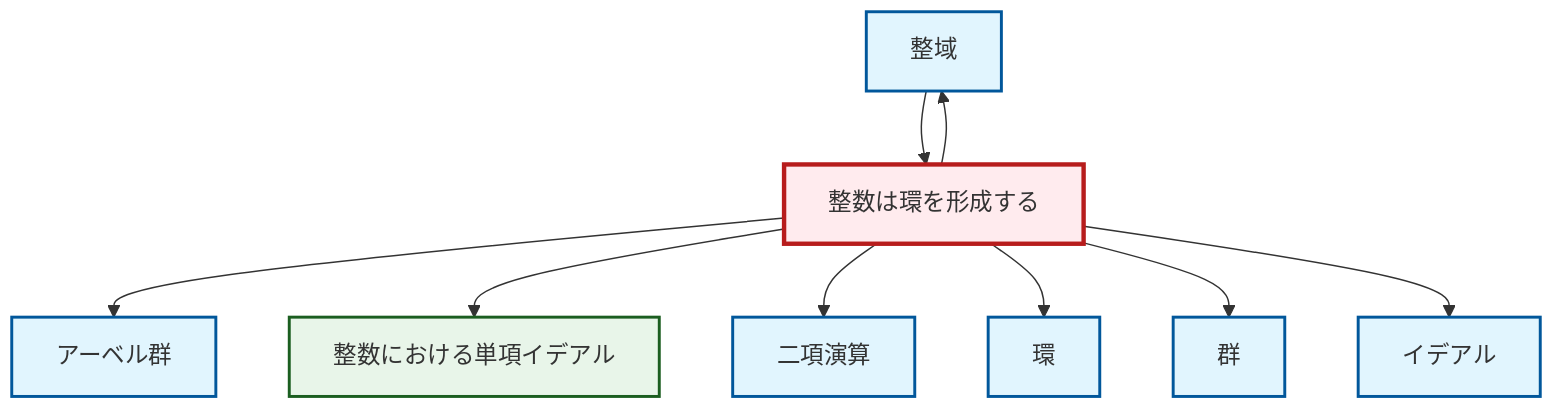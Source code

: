 graph TD
    classDef definition fill:#e1f5fe,stroke:#01579b,stroke-width:2px
    classDef theorem fill:#f3e5f5,stroke:#4a148c,stroke-width:2px
    classDef axiom fill:#fff3e0,stroke:#e65100,stroke-width:2px
    classDef example fill:#e8f5e9,stroke:#1b5e20,stroke-width:2px
    classDef current fill:#ffebee,stroke:#b71c1c,stroke-width:3px
    def-ideal["イデアル"]:::definition
    ex-principal-ideal["整数における単項イデアル"]:::example
    def-integral-domain["整域"]:::definition
    def-abelian-group["アーベル群"]:::definition
    ex-integers-ring["整数は環を形成する"]:::example
    def-group["群"]:::definition
    def-binary-operation["二項演算"]:::definition
    def-ring["環"]:::definition
    ex-integers-ring --> def-abelian-group
    def-integral-domain --> ex-integers-ring
    ex-integers-ring --> ex-principal-ideal
    ex-integers-ring --> def-binary-operation
    ex-integers-ring --> def-ring
    ex-integers-ring --> def-integral-domain
    ex-integers-ring --> def-group
    ex-integers-ring --> def-ideal
    class ex-integers-ring current